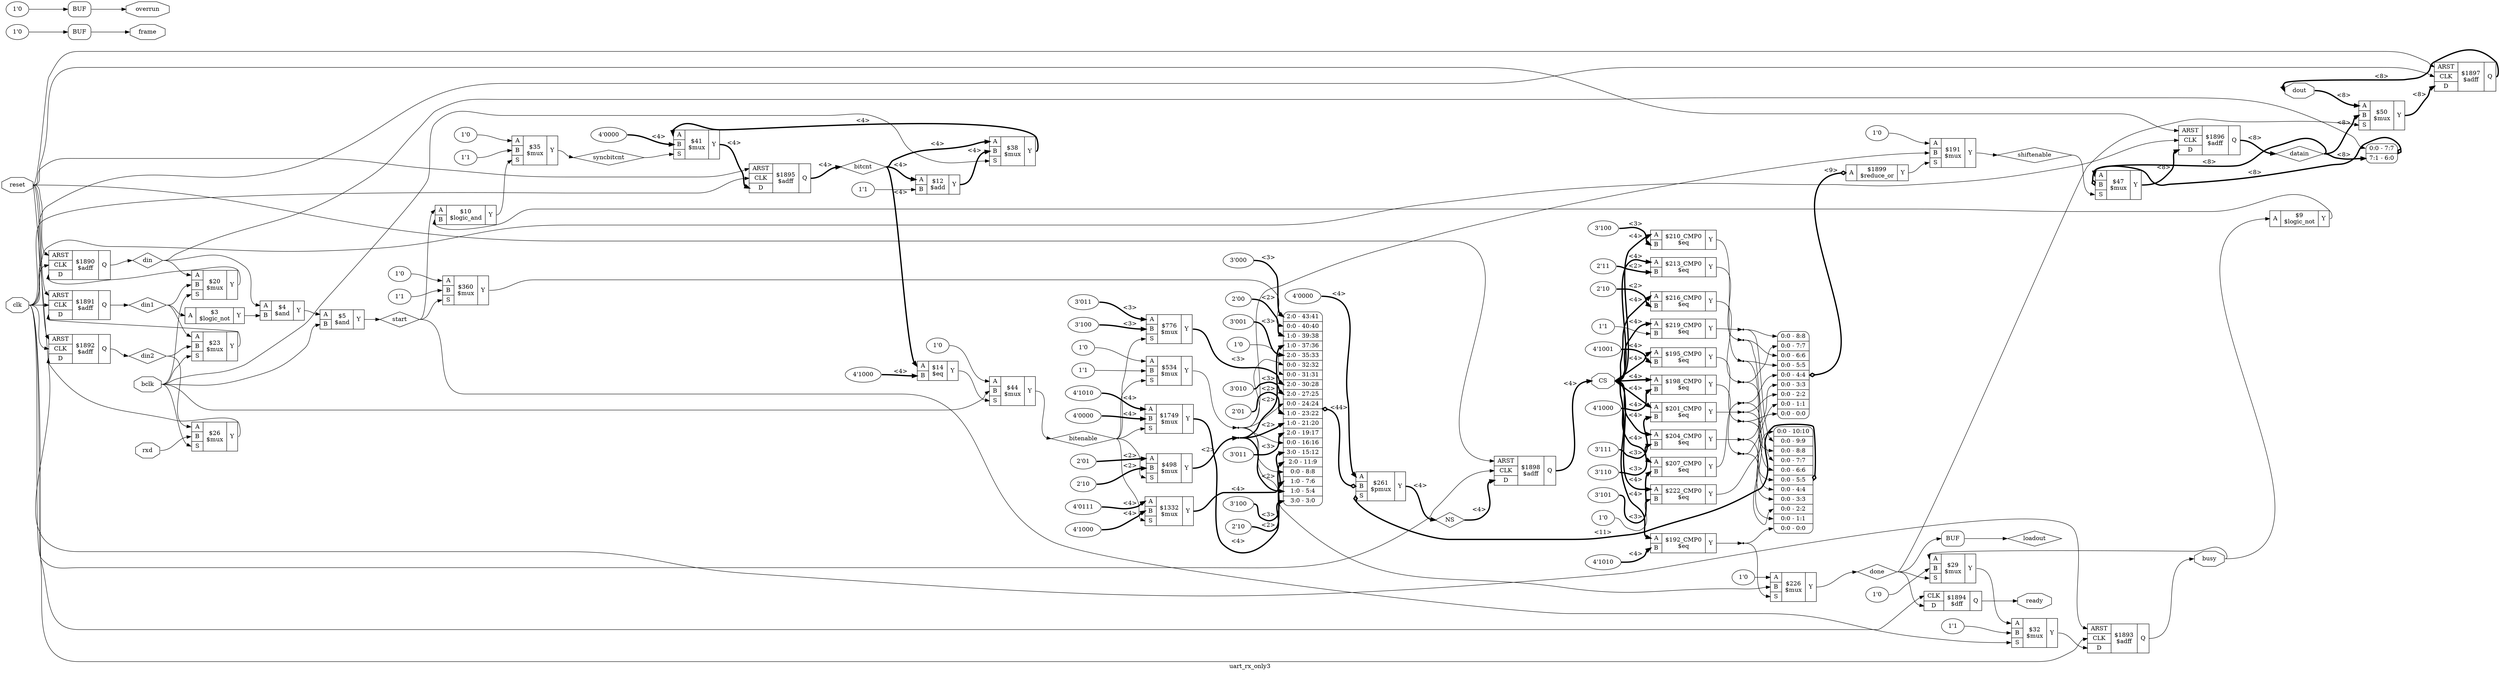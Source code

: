 digraph "uart_rx_only3" {
label="uart_rx_only3";
rankdir="LR";
remincross=true;
n2 [ shape=octagon, label="dout", color="black", fontcolor="black" ];
n3 [ shape=octagon, label="clk", color="black", fontcolor="black" ];
n4 [ shape=octagon, label="bclk", color="black", fontcolor="black" ];
n5 [ shape=octagon, label="reset", color="black", fontcolor="black" ];
n6 [ shape=octagon, label="rxd", color="black", fontcolor="black" ];
n7 [ shape=octagon, label="frame", color="black", fontcolor="black" ];
n8 [ shape=octagon, label="overrun", color="black", fontcolor="black" ];
n9 [ shape=octagon, label="ready", color="black", fontcolor="black" ];
n10 [ shape=octagon, label="CS", color="black", fontcolor="black" ];
n11 [ shape=octagon, label="busy", color="black", fontcolor="black" ];
n12 [ shape=diamond, label="din", color="black", fontcolor="black" ];
n13 [ shape=diamond, label="din1", color="black", fontcolor="black" ];
n14 [ shape=diamond, label="din2", color="black", fontcolor="black" ];
n15 [ shape=diamond, label="syncbitcnt", color="black", fontcolor="black" ];
n16 [ shape=diamond, label="bitcnt", color="black", fontcolor="black" ];
n17 [ shape=diamond, label="bitenable", color="black", fontcolor="black" ];
n18 [ shape=diamond, label="shiftenable", color="black", fontcolor="black" ];
n19 [ shape=diamond, label="start", color="black", fontcolor="black" ];
n20 [ shape=diamond, label="done", color="black", fontcolor="black" ];
n21 [ shape=diamond, label="NS", color="black", fontcolor="black" ];
n22 [ shape=diamond, label="datain", color="black", fontcolor="black" ];
n23 [ shape=diamond, label="loadout", color="black", fontcolor="black" ];
c59 [ shape=record, label="{{<p57> A}|$3\n$logic_not|{<p58> Y}}" ];
c61 [ shape=record, label="{{<p57> A|<p60> B}|$4\n$and|{<p58> Y}}" ];
c62 [ shape=record, label="{{<p57> A|<p60> B}|$5\n$and|{<p58> Y}}" ];
c63 [ shape=record, label="{{<p57> A}|$9\n$logic_not|{<p58> Y}}" ];
c64 [ shape=record, label="{{<p57> A|<p60> B}|$10\n$logic_and|{<p58> Y}}" ];
v0 [ label="1'1" ];
c65 [ shape=record, label="{{<p57> A|<p60> B}|$12\n$add|{<p58> Y}}" ];
v1 [ label="4'1000" ];
c66 [ shape=record, label="{{<p57> A|<p60> B}|$14\n$eq|{<p58> Y}}" ];
c67 [ shape=record, label="{{<p57> A}|$1899\n$reduce_or|{<p58> Y}}" ];
x2 [ shape=record, style=rounded, label="<s8> 0:0 - 8:8 |<s7> 0:0 - 7:7 |<s6> 0:0 - 6:6 |<s5> 0:0 - 5:5 |<s4> 0:0 - 4:4 |<s3> 0:0 - 3:3 |<s2> 0:0 - 2:2 |<s1> 0:0 - 1:1 |<s0> 0:0 - 0:0 " ];
x2:e -> c67:p57:w [arrowhead=odiamond, arrowtail=odiamond, dir=both, color="black", style="setlinewidth(3)", label="<9>"];
c69 [ shape=record, label="{{<p57> A|<p60> B|<p68> S}|$20\n$mux|{<p58> Y}}" ];
c70 [ shape=record, label="{{<p57> A|<p60> B|<p68> S}|$23\n$mux|{<p58> Y}}" ];
c71 [ shape=record, label="{{<p57> A|<p60> B|<p68> S}|$26\n$mux|{<p58> Y}}" ];
v3 [ label="1'0" ];
c72 [ shape=record, label="{{<p57> A|<p60> B|<p68> S}|$29\n$mux|{<p58> Y}}" ];
v4 [ label="1'1" ];
c73 [ shape=record, label="{{<p57> A|<p60> B|<p68> S}|$32\n$mux|{<p58> Y}}" ];
v5 [ label="1'0" ];
v6 [ label="1'1" ];
c74 [ shape=record, label="{{<p57> A|<p60> B|<p68> S}|$35\n$mux|{<p58> Y}}" ];
c75 [ shape=record, label="{{<p57> A|<p60> B|<p68> S}|$38\n$mux|{<p58> Y}}" ];
v7 [ label="4'0000" ];
c76 [ shape=record, label="{{<p57> A|<p60> B|<p68> S}|$41\n$mux|{<p58> Y}}" ];
v8 [ label="1'0" ];
c77 [ shape=record, label="{{<p57> A|<p60> B|<p68> S}|$44\n$mux|{<p58> Y}}" ];
c78 [ shape=record, label="{{<p57> A|<p60> B|<p68> S}|$47\n$mux|{<p58> Y}}" ];
x9 [ shape=record, style=rounded, label="<s1> 0:0 - 7:7 |<s0> 7:1 - 6:0 " ];
x9:e -> c78:p60:w [arrowhead=odiamond, arrowtail=odiamond, dir=both, color="black", style="setlinewidth(3)", label="<8>"];
c79 [ shape=record, label="{{<p57> A|<p60> B|<p68> S}|$50\n$mux|{<p58> Y}}" ];
v10 [ label="4'1010" ];
c80 [ shape=record, label="{{<p57> A|<p60> B}|$192_CMP0\n$eq|{<p58> Y}}" ];
v11 [ label="1'0" ];
c81 [ shape=record, label="{{<p57> A|<p60> B|<p68> S}|$191\n$mux|{<p58> Y}}" ];
v12 [ label="4'1001" ];
c82 [ shape=record, label="{{<p57> A|<p60> B}|$195_CMP0\n$eq|{<p58> Y}}" ];
v13 [ label="4'1000" ];
c83 [ shape=record, label="{{<p57> A|<p60> B}|$198_CMP0\n$eq|{<p58> Y}}" ];
v14 [ label="3'111" ];
c84 [ shape=record, label="{{<p57> A|<p60> B}|$201_CMP0\n$eq|{<p58> Y}}" ];
v15 [ label="3'110" ];
c85 [ shape=record, label="{{<p57> A|<p60> B}|$204_CMP0\n$eq|{<p58> Y}}" ];
v16 [ label="3'101" ];
c86 [ shape=record, label="{{<p57> A|<p60> B}|$207_CMP0\n$eq|{<p58> Y}}" ];
v17 [ label="3'100" ];
c87 [ shape=record, label="{{<p57> A|<p60> B}|$210_CMP0\n$eq|{<p58> Y}}" ];
v18 [ label="2'11" ];
c88 [ shape=record, label="{{<p57> A|<p60> B}|$213_CMP0\n$eq|{<p58> Y}}" ];
v19 [ label="2'10" ];
c89 [ shape=record, label="{{<p57> A|<p60> B}|$216_CMP0\n$eq|{<p58> Y}}" ];
v20 [ label="1'1" ];
c90 [ shape=record, label="{{<p57> A|<p60> B}|$219_CMP0\n$eq|{<p58> Y}}" ];
v21 [ label="1'0" ];
c91 [ shape=record, label="{{<p57> A|<p60> B}|$222_CMP0\n$eq|{<p58> Y}}" ];
v22 [ label="1'0" ];
c92 [ shape=record, label="{{<p57> A|<p60> B|<p68> S}|$226\n$mux|{<p58> Y}}" ];
v23 [ label="4'0000" ];
v25 [ label="3'000" ];
v26 [ label="2'00" ];
v27 [ label="3'001" ];
v28 [ label="1'0" ];
v29 [ label="3'010" ];
v30 [ label="2'01" ];
v31 [ label="3'011" ];
v32 [ label="3'100" ];
v33 [ label="2'10" ];
c93 [ shape=record, label="{{<p57> A|<p60> B|<p68> S}|$261\n$pmux|{<p58> Y}}" ];
x24 [ shape=record, style=rounded, label="<s19> 2:0 - 43:41 |<s18> 0:0 - 40:40 |<s17> 1:0 - 39:38 |<s16> 1:0 - 37:36 |<s15> 2:0 - 35:33 |<s14> 0:0 - 32:32 |<s13> 0:0 - 31:31 |<s12> 2:0 - 30:28 |<s11> 2:0 - 27:25 |<s10> 0:0 - 24:24 |<s9> 1:0 - 23:22 |<s8> 1:0 - 21:20 |<s7> 2:0 - 19:17 |<s6> 0:0 - 16:16 |<s5> 3:0 - 15:12 |<s4> 2:0 - 11:9 |<s3> 0:0 - 8:8 |<s2> 1:0 - 7:6 |<s1> 1:0 - 5:4 |<s0> 3:0 - 3:0 " ];
x24:e -> c93:p60:w [arrowhead=odiamond, arrowtail=odiamond, dir=both, color="black", style="setlinewidth(3)", label="<44>"];
x34 [ shape=record, style=rounded, label="<s10> 0:0 - 10:10 |<s9> 0:0 - 9:9 |<s8> 0:0 - 8:8 |<s7> 0:0 - 7:7 |<s6> 0:0 - 6:6 |<s5> 0:0 - 5:5 |<s4> 0:0 - 4:4 |<s3> 0:0 - 3:3 |<s2> 0:0 - 2:2 |<s1> 0:0 - 1:1 |<s0> 0:0 - 0:0 " ];
x34:e -> c93:p68:w [arrowhead=odiamond, arrowtail=odiamond, dir=both, color="black", style="setlinewidth(3)", label="<11>"];
v35 [ label="1'0" ];
v36 [ label="1'1" ];
c94 [ shape=record, label="{{<p57> A|<p60> B|<p68> S}|$360\n$mux|{<p58> Y}}" ];
v37 [ label="2'01" ];
v38 [ label="2'10" ];
c95 [ shape=record, label="{{<p57> A|<p60> B|<p68> S}|$498\n$mux|{<p58> Y}}" ];
v39 [ label="1'0" ];
v40 [ label="1'1" ];
c96 [ shape=record, label="{{<p57> A|<p60> B|<p68> S}|$534\n$mux|{<p58> Y}}" ];
v41 [ label="3'011" ];
v42 [ label="3'100" ];
c97 [ shape=record, label="{{<p57> A|<p60> B|<p68> S}|$776\n$mux|{<p58> Y}}" ];
v43 [ label="4'0111" ];
v44 [ label="4'1000" ];
c98 [ shape=record, label="{{<p57> A|<p60> B|<p68> S}|$1332\n$mux|{<p58> Y}}" ];
v45 [ label="4'1010" ];
v46 [ label="4'0000" ];
c99 [ shape=record, label="{{<p57> A|<p60> B|<p68> S}|$1749\n$mux|{<p58> Y}}" ];
c104 [ shape=record, label="{{<p100> ARST|<p101> CLK|<p102> D}|$1890\n$adff|{<p103> Q}}" ];
c105 [ shape=record, label="{{<p100> ARST|<p101> CLK|<p102> D}|$1891\n$adff|{<p103> Q}}" ];
c106 [ shape=record, label="{{<p100> ARST|<p101> CLK|<p102> D}|$1892\n$adff|{<p103> Q}}" ];
c107 [ shape=record, label="{{<p100> ARST|<p101> CLK|<p102> D}|$1893\n$adff|{<p103> Q}}" ];
c108 [ shape=record, label="{{<p101> CLK|<p102> D}|$1894\n$dff|{<p103> Q}}" ];
c109 [ shape=record, label="{{<p100> ARST|<p101> CLK|<p102> D}|$1895\n$adff|{<p103> Q}}" ];
c110 [ shape=record, label="{{<p100> ARST|<p101> CLK|<p102> D}|$1896\n$adff|{<p103> Q}}" ];
c111 [ shape=record, label="{{<p100> ARST|<p101> CLK|<p102> D}|$1897\n$adff|{<p103> Q}}" ];
c112 [ shape=record, label="{{<p100> ARST|<p101> CLK|<p102> D}|$1898\n$adff|{<p103> Q}}" ];
v47 [ label="1'0" ];
x48 [shape=box, style=rounded, label="BUF"];
v49 [ label="1'0" ];
x50 [shape=box, style=rounded, label="BUF"];
x51 [shape=box, style=rounded, label="BUF"];
c112:p103:e -> n10:w [color="black", style="setlinewidth(3)", label="<4>"];
n10:e -> c80:p57:w [color="black", style="setlinewidth(3)", label="<4>"];
n10:e -> c82:p57:w [color="black", style="setlinewidth(3)", label="<4>"];
n10:e -> c83:p57:w [color="black", style="setlinewidth(3)", label="<4>"];
n10:e -> c84:p57:w [color="black", style="setlinewidth(3)", label="<4>"];
n10:e -> c85:p57:w [color="black", style="setlinewidth(3)", label="<4>"];
n10:e -> c86:p57:w [color="black", style="setlinewidth(3)", label="<4>"];
n10:e -> c87:p57:w [color="black", style="setlinewidth(3)", label="<4>"];
n10:e -> c88:p57:w [color="black", style="setlinewidth(3)", label="<4>"];
n10:e -> c89:p57:w [color="black", style="setlinewidth(3)", label="<4>"];
n10:e -> c90:p57:w [color="black", style="setlinewidth(3)", label="<4>"];
n10:e -> c91:p57:w [color="black", style="setlinewidth(3)", label="<4>"];
c107:p103:e -> n11:w [color="black", label=""];
n11:e -> c63:p57:w [color="black", label=""];
n11:e -> c72:p57:w [color="black", label=""];
c104:p103:e -> n12:w [color="black", label=""];
n12:e -> c61:p57:w [color="black", label=""];
n12:e -> c69:p57:w [color="black", label=""];
n12:e -> x9:s1:w [color="black", label=""];
c105:p103:e -> n13:w [color="black", label=""];
n13:e -> c59:p57:w [color="black", label=""];
n13:e -> c69:p60:w [color="black", label=""];
n13:e -> c70:p57:w [color="black", label=""];
c106:p103:e -> n14:w [color="black", label=""];
n14:e -> c70:p60:w [color="black", label=""];
n14:e -> c71:p57:w [color="black", label=""];
c74:p58:e -> n15:w [color="black", label=""];
n15:e -> c76:p68:w [color="black", label=""];
c109:p103:e -> n16:w [color="black", style="setlinewidth(3)", label="<4>"];
n16:e -> c65:p57:w [color="black", style="setlinewidth(3)", label="<4>"];
n16:e -> c66:p57:w [color="black", style="setlinewidth(3)", label="<4>"];
n16:e -> c75:p57:w [color="black", style="setlinewidth(3)", label="<4>"];
c77:p58:e -> n17:w [color="black", label=""];
n17:e -> c95:p68:w [color="black", label=""];
n17:e -> c96:p68:w [color="black", label=""];
n17:e -> c97:p68:w [color="black", label=""];
n17:e -> c98:p68:w [color="black", label=""];
n17:e -> c99:p68:w [color="black", label=""];
c81:p58:e -> n18:w [color="black", label=""];
n18:e -> c78:p68:w [color="black", label=""];
c62:p58:e -> n19:w [color="black", label=""];
n19:e -> c64:p57:w [color="black", label=""];
n19:e -> c73:p68:w [color="black", label=""];
n19:e -> c94:p68:w [color="black", label=""];
c111:p103:e -> n2:w [color="black", style="setlinewidth(3)", label="<8>"];
n2:e -> c79:p57:w [color="black", style="setlinewidth(3)", label="<8>"];
c92:p58:e -> n20:w [color="black", label=""];
n20:e -> c108:p102:w [color="black", label=""];
n20:e -> c72:p68:w [color="black", label=""];
n20:e -> c79:p68:w [color="black", label=""];
n20:e -> x51:w:w [color="black", label=""];
c93:p58:e -> n21:w [color="black", style="setlinewidth(3)", label="<4>"];
n21:e -> c112:p102:w [color="black", style="setlinewidth(3)", label="<4>"];
c110:p103:e -> n22:w [color="black", style="setlinewidth(3)", label="<8>"];
n22:e -> c78:p57:w [color="black", style="setlinewidth(3)", label="<8>"];
n22:e -> c79:p60:w [color="black", style="setlinewidth(3)", label="<8>"];
n22:e -> x9:s0:w [color="black", style="setlinewidth(3)", label="<8>"];
x51:e:e -> n23:w [color="black", label=""];
c69:p58:e -> c104:p102:w [color="black", label=""];
c70:p58:e -> c105:p102:w [color="black", label=""];
c71:p58:e -> c106:p102:w [color="black", label=""];
c59:p58:e -> c61:p60:w [color="black", label=""];
c61:p58:e -> c62:p57:w [color="black", label=""];
c73:p58:e -> c107:p102:w [color="black", label=""];
n3:e -> c104:p101:w [color="black", label=""];
n3:e -> c105:p101:w [color="black", label=""];
n3:e -> c106:p101:w [color="black", label=""];
n3:e -> c107:p101:w [color="black", label=""];
n3:e -> c108:p101:w [color="black", label=""];
n3:e -> c109:p101:w [color="black", label=""];
n3:e -> c110:p101:w [color="black", label=""];
n3:e -> c111:p101:w [color="black", label=""];
n3:e -> c112:p101:w [color="black", label=""];
c63:p58:e -> c64:p60:w [color="black", label=""];
c64:p58:e -> c74:p68:w [color="black", label=""];
c76:p58:e -> c109:p102:w [color="black", style="setlinewidth(3)", label="<4>"];
c65:p58:e -> c75:p60:w [color="black", style="setlinewidth(3)", label="<4>"];
c66:p58:e -> c77:p68:w [color="black", label=""];
c78:p58:e -> c110:p102:w [color="black", style="setlinewidth(3)", label="<8>"];
c79:p58:e -> c111:p102:w [color="black", style="setlinewidth(3)", label="<8>"];
c94:p58:e -> x24:s18:w [color="black", label=""];
n38 [ shape=point ];
c96:p58:e -> n38:w [color="black", label=""];
n38:e -> c81:p60:w [color="black", label=""];
n38:e -> c92:p60:w [color="black", label=""];
n38:e -> x24:s10:w [color="black", label=""];
n38:e -> x24:s14:w [color="black", label=""];
n38:e -> x24:s3:w [color="black", label=""];
n38:e -> x24:s6:w [color="black", label=""];
n39 [ shape=point ];
c95:p58:e -> n39:w [color="black", style="setlinewidth(3)", label="<2>"];
n39:e -> x24:s1:w [color="black", style="setlinewidth(3)", label="<2>"];
n39:e -> x24:s16:w [color="black", style="setlinewidth(3)", label="<2>"];
n39:e -> x24:s8:w [color="black", style="setlinewidth(3)", label="<2>"];
n4:e -> c62:p60:w [color="black", label=""];
n4:e -> c69:p68:w [color="black", label=""];
n4:e -> c70:p68:w [color="black", label=""];
n4:e -> c71:p68:w [color="black", label=""];
n4:e -> c75:p68:w [color="black", label=""];
n4:e -> c77:p60:w [color="black", label=""];
c97:p58:e -> x24:s12:w [color="black", style="setlinewidth(3)", label="<3>"];
c98:p58:e -> x24:s5:w [color="black", style="setlinewidth(3)", label="<4>"];
c99:p58:e -> x24:s0:w [color="black", style="setlinewidth(3)", label="<4>"];
c72:p58:e -> c73:p57:w [color="black", label=""];
c75:p58:e -> c76:p57:w [color="black", style="setlinewidth(3)", label="<4>"];
n45 [ shape=point ];
c80:p58:e -> n45:w [color="black", label=""];
n45:e -> c92:p68:w [color="black", label=""];
n45:e -> x34:s0:w [color="black", label=""];
n46 [ shape=point ];
c82:p58:e -> n46:w [color="black", label=""];
n46:e -> x2:s0:w [color="black", label=""];
n46:e -> x34:s1:w [color="black", label=""];
n47 [ shape=point ];
c83:p58:e -> n47:w [color="black", label=""];
n47:e -> x2:s1:w [color="black", label=""];
n47:e -> x34:s2:w [color="black", label=""];
n48 [ shape=point ];
c84:p58:e -> n48:w [color="black", label=""];
n48:e -> x2:s2:w [color="black", label=""];
n48:e -> x34:s3:w [color="black", label=""];
n49 [ shape=point ];
c85:p58:e -> n49:w [color="black", label=""];
n49:e -> x2:s3:w [color="black", label=""];
n49:e -> x34:s4:w [color="black", label=""];
n5:e -> c104:p100:w [color="black", label=""];
n5:e -> c105:p100:w [color="black", label=""];
n5:e -> c106:p100:w [color="black", label=""];
n5:e -> c107:p100:w [color="black", label=""];
n5:e -> c109:p100:w [color="black", label=""];
n5:e -> c110:p100:w [color="black", label=""];
n5:e -> c111:p100:w [color="black", label=""];
n5:e -> c112:p100:w [color="black", label=""];
n50 [ shape=point ];
c86:p58:e -> n50:w [color="black", label=""];
n50:e -> x2:s4:w [color="black", label=""];
n50:e -> x34:s5:w [color="black", label=""];
n51 [ shape=point ];
c87:p58:e -> n51:w [color="black", label=""];
n51:e -> x2:s5:w [color="black", label=""];
n51:e -> x34:s6:w [color="black", label=""];
n52 [ shape=point ];
c88:p58:e -> n52:w [color="black", label=""];
n52:e -> x2:s6:w [color="black", label=""];
n52:e -> x34:s7:w [color="black", label=""];
n53 [ shape=point ];
c89:p58:e -> n53:w [color="black", label=""];
n53:e -> x2:s7:w [color="black", label=""];
n53:e -> x34:s8:w [color="black", label=""];
n54 [ shape=point ];
c90:p58:e -> n54:w [color="black", label=""];
n54:e -> x2:s8:w [color="black", label=""];
n54:e -> x34:s9:w [color="black", label=""];
c91:p58:e -> x34:s10:w [color="black", label=""];
c67:p58:e -> c81:p68:w [color="black", label=""];
n6:e -> c71:p60:w [color="black", label=""];
x48:e:e -> n7:w [color="black", label=""];
x50:e:e -> n8:w [color="black", label=""];
c108:p103:e -> n9:w [color="black", label=""];
v0:e -> c65:p60:w [color="black", label=""];
v1:e -> c66:p60:w [color="black", style="setlinewidth(3)", label="<4>"];
v10:e -> c80:p60:w [color="black", style="setlinewidth(3)", label="<4>"];
v11:e -> c81:p57:w [color="black", label=""];
v12:e -> c82:p60:w [color="black", style="setlinewidth(3)", label="<4>"];
v13:e -> c83:p60:w [color="black", style="setlinewidth(3)", label="<4>"];
v14:e -> c84:p60:w [color="black", style="setlinewidth(3)", label="<3>"];
v15:e -> c85:p60:w [color="black", style="setlinewidth(3)", label="<3>"];
v16:e -> c86:p60:w [color="black", style="setlinewidth(3)", label="<3>"];
v17:e -> c87:p60:w [color="black", style="setlinewidth(3)", label="<3>"];
v18:e -> c88:p60:w [color="black", style="setlinewidth(3)", label="<2>"];
v19:e -> c89:p60:w [color="black", style="setlinewidth(3)", label="<2>"];
v20:e -> c90:p60:w [color="black", label=""];
v21:e -> c91:p60:w [color="black", label=""];
v22:e -> c92:p57:w [color="black", label=""];
v23:e -> c93:p57:w [color="black", style="setlinewidth(3)", label="<4>"];
v25:e -> x24:s19:w [color="black", style="setlinewidth(3)", label="<3>"];
v26:e -> x24:s17:w [color="black", style="setlinewidth(3)", label="<2>"];
v27:e -> x24:s15:w [color="black", style="setlinewidth(3)", label="<3>"];
v28:e -> x24:s13:w [color="black", label=""];
v29:e -> x24:s11:w [color="black", style="setlinewidth(3)", label="<3>"];
v3:e -> c72:p60:w [color="black", label=""];
v30:e -> x24:s9:w [color="black", style="setlinewidth(3)", label="<2>"];
v31:e -> x24:s7:w [color="black", style="setlinewidth(3)", label="<3>"];
v32:e -> x24:s4:w [color="black", style="setlinewidth(3)", label="<3>"];
v33:e -> x24:s2:w [color="black", style="setlinewidth(3)", label="<2>"];
v35:e -> c94:p57:w [color="black", label=""];
v36:e -> c94:p60:w [color="black", label=""];
v37:e -> c95:p57:w [color="black", style="setlinewidth(3)", label="<2>"];
v38:e -> c95:p60:w [color="black", style="setlinewidth(3)", label="<2>"];
v39:e -> c96:p57:w [color="black", label=""];
v4:e -> c73:p60:w [color="black", label=""];
v40:e -> c96:p60:w [color="black", label=""];
v41:e -> c97:p57:w [color="black", style="setlinewidth(3)", label="<3>"];
v42:e -> c97:p60:w [color="black", style="setlinewidth(3)", label="<3>"];
v43:e -> c98:p57:w [color="black", style="setlinewidth(3)", label="<4>"];
v44:e -> c98:p60:w [color="black", style="setlinewidth(3)", label="<4>"];
v45:e -> c99:p57:w [color="black", style="setlinewidth(3)", label="<4>"];
v46:e -> c99:p60:w [color="black", style="setlinewidth(3)", label="<4>"];
v47:e -> x48:w:w [color="black", label=""];
v49:e -> x50:w:w [color="black", label=""];
v5:e -> c74:p57:w [color="black", label=""];
v6:e -> c74:p60:w [color="black", label=""];
v7:e -> c76:p60:w [color="black", style="setlinewidth(3)", label="<4>"];
v8:e -> c77:p57:w [color="black", label=""];
}
